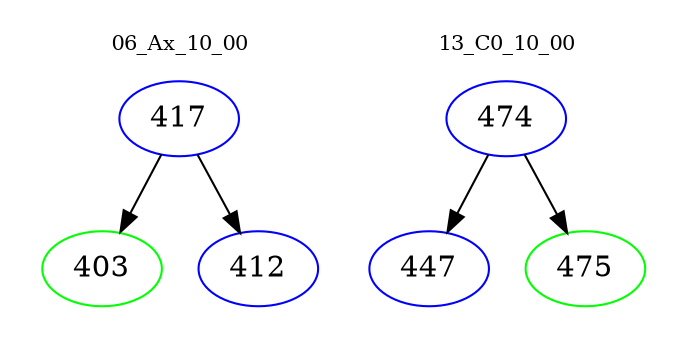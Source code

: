 digraph{
subgraph cluster_0 {
color = white
label = "06_Ax_10_00";
fontsize=10;
T0_417 [label="417", color="blue"]
T0_417 -> T0_403 [color="black"]
T0_403 [label="403", color="green"]
T0_417 -> T0_412 [color="black"]
T0_412 [label="412", color="blue"]
}
subgraph cluster_1 {
color = white
label = "13_C0_10_00";
fontsize=10;
T1_474 [label="474", color="blue"]
T1_474 -> T1_447 [color="black"]
T1_447 [label="447", color="blue"]
T1_474 -> T1_475 [color="black"]
T1_475 [label="475", color="green"]
}
}
